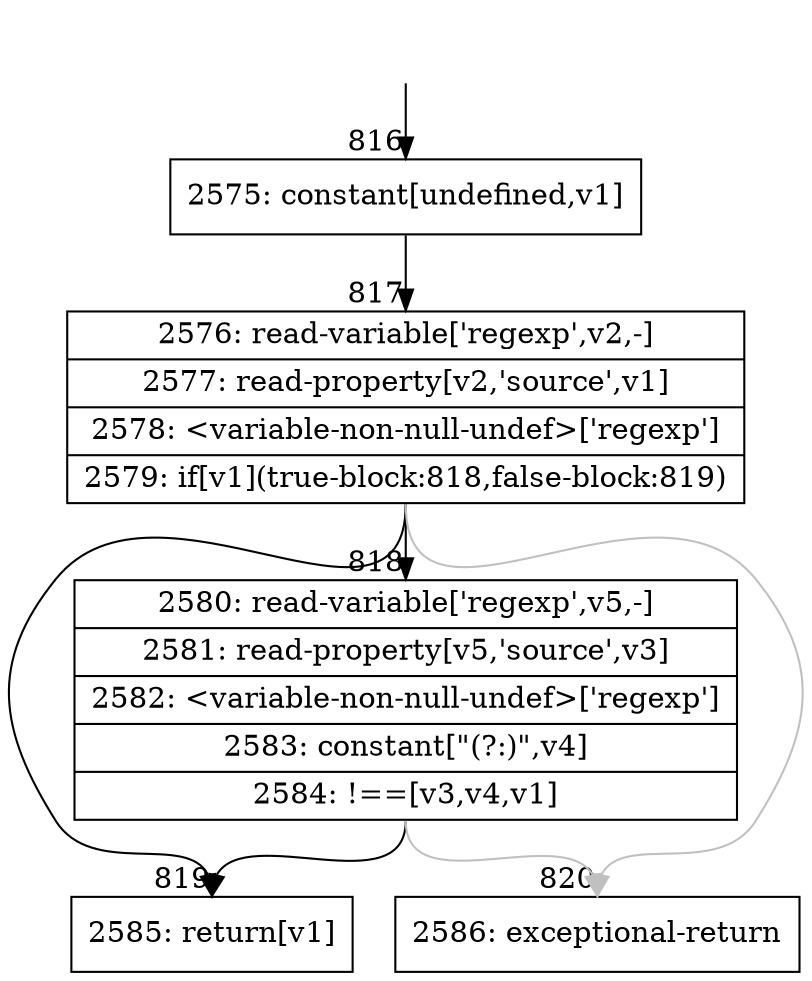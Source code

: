digraph {
rankdir="TD"
BB_entry70[shape=none,label=""];
BB_entry70 -> BB816 [tailport=s, headport=n, headlabel="    816"]
BB816 [shape=record label="{2575: constant[undefined,v1]}" ] 
BB816 -> BB817 [tailport=s, headport=n, headlabel="      817"]
BB817 [shape=record label="{2576: read-variable['regexp',v2,-]|2577: read-property[v2,'source',v1]|2578: \<variable-non-null-undef\>['regexp']|2579: if[v1](true-block:818,false-block:819)}" ] 
BB817 -> BB819 [tailport=s, headport=n, headlabel="      819"]
BB817 -> BB818 [tailport=s, headport=n, headlabel="      818"]
BB817 -> BB820 [tailport=s, headport=n, color=gray, headlabel="      820"]
BB818 [shape=record label="{2580: read-variable['regexp',v5,-]|2581: read-property[v5,'source',v3]|2582: \<variable-non-null-undef\>['regexp']|2583: constant[\"(?:)\",v4]|2584: !==[v3,v4,v1]}" ] 
BB818 -> BB819 [tailport=s, headport=n]
BB818 -> BB820 [tailport=s, headport=n, color=gray]
BB819 [shape=record label="{2585: return[v1]}" ] 
BB820 [shape=record label="{2586: exceptional-return}" ] 
//#$~ 568
}
